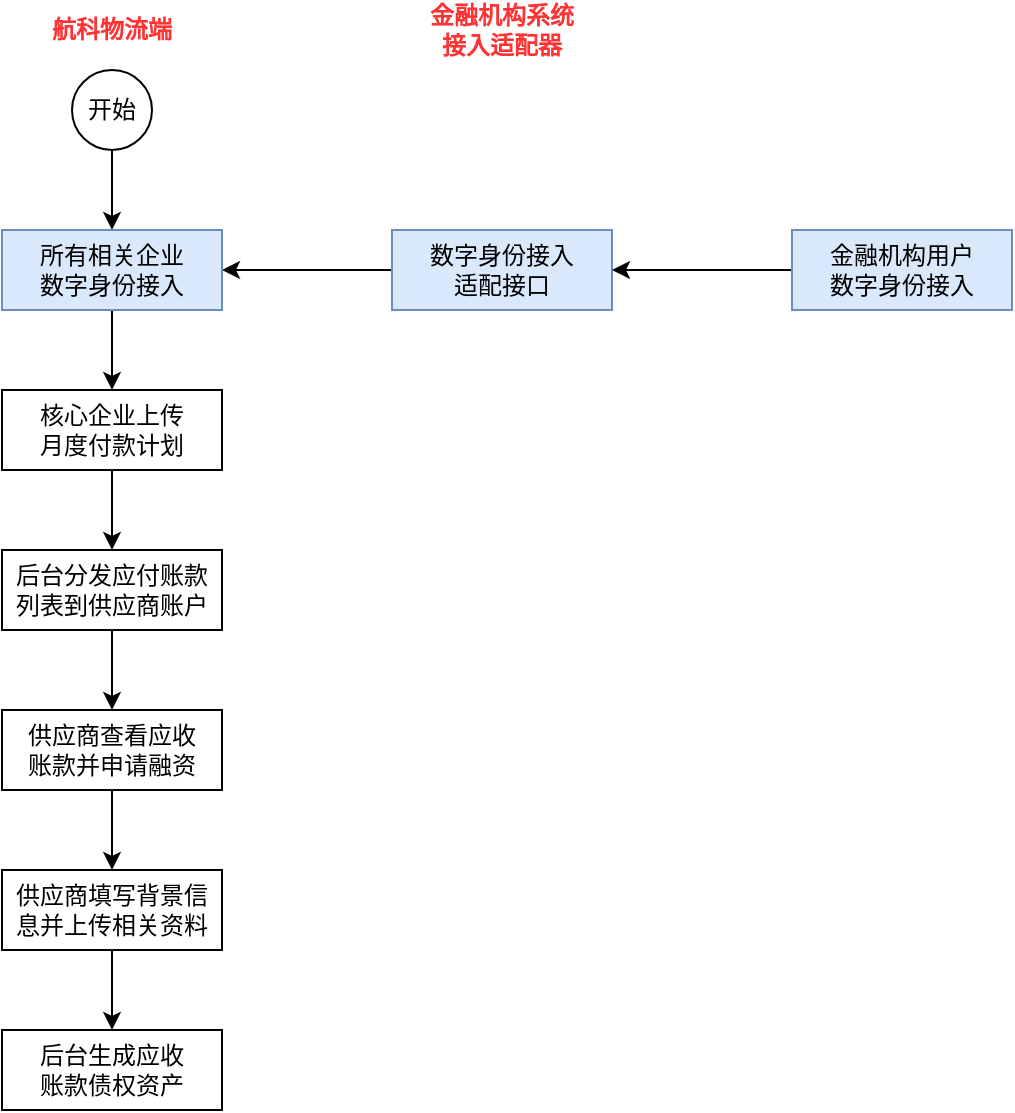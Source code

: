 <mxfile version="13.1.2" type="github">
  <diagram id="YHirjkAFMDylilwBBIxY" name="反向保理流程图">
    <mxGraphModel dx="813" dy="435" grid="1" gridSize="10" guides="1" tooltips="1" connect="1" arrows="1" fold="1" page="1" pageScale="1" pageWidth="827" pageHeight="1169" math="0" shadow="0">
      <root>
        <mxCell id="0" />
        <mxCell id="1" parent="0" />
        <mxCell id="B-ZJvdAAlf7jMu3-mvKu-22" style="edgeStyle=orthogonalEdgeStyle;rounded=0;orthogonalLoop=1;jettySize=auto;html=1;entryX=0.5;entryY=0;entryDx=0;entryDy=0;fontFamily=Helvetica;fontColor=#FF3333;" edge="1" parent="1" source="B-ZJvdAAlf7jMu3-mvKu-1" target="B-ZJvdAAlf7jMu3-mvKu-20">
          <mxGeometry relative="1" as="geometry" />
        </mxCell>
        <mxCell id="B-ZJvdAAlf7jMu3-mvKu-1" value="开始" style="ellipse;whiteSpace=wrap;html=1;aspect=fixed;" vertex="1" parent="1">
          <mxGeometry x="160" y="120" width="40" height="40" as="geometry" />
        </mxCell>
        <mxCell id="B-ZJvdAAlf7jMu3-mvKu-9" style="edgeStyle=orthogonalEdgeStyle;rounded=0;orthogonalLoop=1;jettySize=auto;html=1;entryX=0.5;entryY=0;entryDx=0;entryDy=0;" edge="1" parent="1" source="B-ZJvdAAlf7jMu3-mvKu-3" target="B-ZJvdAAlf7jMu3-mvKu-6">
          <mxGeometry relative="1" as="geometry" />
        </mxCell>
        <mxCell id="B-ZJvdAAlf7jMu3-mvKu-3" value="核心企业上传&lt;br&gt;月度付款计划" style="rounded=0;whiteSpace=wrap;html=1;" vertex="1" parent="1">
          <mxGeometry x="125" y="280" width="110" height="40" as="geometry" />
        </mxCell>
        <mxCell id="B-ZJvdAAlf7jMu3-mvKu-4" style="edgeStyle=orthogonalEdgeStyle;rounded=0;orthogonalLoop=1;jettySize=auto;html=1;exitX=0.5;exitY=1;exitDx=0;exitDy=0;" edge="1" parent="1" source="B-ZJvdAAlf7jMu3-mvKu-3" target="B-ZJvdAAlf7jMu3-mvKu-3">
          <mxGeometry relative="1" as="geometry" />
        </mxCell>
        <mxCell id="B-ZJvdAAlf7jMu3-mvKu-10" style="edgeStyle=orthogonalEdgeStyle;rounded=0;orthogonalLoop=1;jettySize=auto;html=1;" edge="1" parent="1" source="B-ZJvdAAlf7jMu3-mvKu-6" target="B-ZJvdAAlf7jMu3-mvKu-7">
          <mxGeometry relative="1" as="geometry" />
        </mxCell>
        <mxCell id="B-ZJvdAAlf7jMu3-mvKu-6" value="后台分发应付账款&lt;br&gt;列表到供应商账户" style="rounded=0;whiteSpace=wrap;html=1;" vertex="1" parent="1">
          <mxGeometry x="125" y="360" width="110" height="40" as="geometry" />
        </mxCell>
        <mxCell id="B-ZJvdAAlf7jMu3-mvKu-17" style="edgeStyle=orthogonalEdgeStyle;rounded=0;orthogonalLoop=1;jettySize=auto;html=1;entryX=0.5;entryY=0;entryDx=0;entryDy=0;" edge="1" parent="1" source="B-ZJvdAAlf7jMu3-mvKu-7" target="B-ZJvdAAlf7jMu3-mvKu-15">
          <mxGeometry relative="1" as="geometry" />
        </mxCell>
        <mxCell id="B-ZJvdAAlf7jMu3-mvKu-7" value="供应商查看应收&lt;br&gt;账款并申请融资" style="rounded=0;whiteSpace=wrap;html=1;" vertex="1" parent="1">
          <mxGeometry x="125" y="440" width="110" height="40" as="geometry" />
        </mxCell>
        <mxCell id="B-ZJvdAAlf7jMu3-mvKu-14" value="后台生成应收&lt;br&gt;账款债权资产" style="rounded=0;whiteSpace=wrap;html=1;" vertex="1" parent="1">
          <mxGeometry x="125" y="600" width="110" height="40" as="geometry" />
        </mxCell>
        <mxCell id="B-ZJvdAAlf7jMu3-mvKu-18" style="edgeStyle=orthogonalEdgeStyle;rounded=0;orthogonalLoop=1;jettySize=auto;html=1;entryX=0.5;entryY=0;entryDx=0;entryDy=0;" edge="1" parent="1" source="B-ZJvdAAlf7jMu3-mvKu-15" target="B-ZJvdAAlf7jMu3-mvKu-14">
          <mxGeometry relative="1" as="geometry" />
        </mxCell>
        <mxCell id="B-ZJvdAAlf7jMu3-mvKu-15" value="供应商填写背景信&lt;br&gt;息并上传相关资料" style="rounded=0;whiteSpace=wrap;html=1;" vertex="1" parent="1">
          <mxGeometry x="125" y="520" width="110" height="40" as="geometry" />
        </mxCell>
        <mxCell id="B-ZJvdAAlf7jMu3-mvKu-28" style="edgeStyle=orthogonalEdgeStyle;rounded=0;orthogonalLoop=1;jettySize=auto;html=1;entryX=1;entryY=0.5;entryDx=0;entryDy=0;fontFamily=Helvetica;fontColor=#FF3333;" edge="1" parent="1" source="B-ZJvdAAlf7jMu3-mvKu-19" target="B-ZJvdAAlf7jMu3-mvKu-20">
          <mxGeometry relative="1" as="geometry" />
        </mxCell>
        <mxCell id="B-ZJvdAAlf7jMu3-mvKu-19" value="数字身份接入&lt;br&gt;适配接口" style="rounded=0;whiteSpace=wrap;html=1;fillColor=#dae8fc;strokeColor=#6c8ebf;" vertex="1" parent="1">
          <mxGeometry x="320" y="200" width="110" height="40" as="geometry" />
        </mxCell>
        <mxCell id="B-ZJvdAAlf7jMu3-mvKu-24" style="edgeStyle=orthogonalEdgeStyle;rounded=0;orthogonalLoop=1;jettySize=auto;html=1;entryX=0.5;entryY=0;entryDx=0;entryDy=0;fontFamily=Helvetica;fontColor=#FF3333;" edge="1" parent="1" source="B-ZJvdAAlf7jMu3-mvKu-20" target="B-ZJvdAAlf7jMu3-mvKu-3">
          <mxGeometry relative="1" as="geometry" />
        </mxCell>
        <mxCell id="B-ZJvdAAlf7jMu3-mvKu-20" value="所有相关企业&lt;br&gt;数字身份接入" style="rounded=0;whiteSpace=wrap;html=1;fillColor=#dae8fc;strokeColor=#6c8ebf;" vertex="1" parent="1">
          <mxGeometry x="125" y="200" width="110" height="40" as="geometry" />
        </mxCell>
        <mxCell id="B-ZJvdAAlf7jMu3-mvKu-21" value="航科物流端" style="text;html=1;strokeColor=none;fillColor=none;align=center;verticalAlign=middle;whiteSpace=wrap;rounded=0;fontFamily=Helvetica;fontStyle=1;fontColor=#FF3333;" vertex="1" parent="1">
          <mxGeometry x="140" y="90" width="80" height="20" as="geometry" />
        </mxCell>
        <mxCell id="B-ZJvdAAlf7jMu3-mvKu-23" value="金融机构系统接入适配器" style="text;html=1;strokeColor=none;fillColor=none;align=center;verticalAlign=middle;whiteSpace=wrap;rounded=0;fontFamily=Helvetica;fontStyle=1;fontColor=#FF3333;" vertex="1" parent="1">
          <mxGeometry x="335" y="90" width="80" height="20" as="geometry" />
        </mxCell>
        <mxCell id="B-ZJvdAAlf7jMu3-mvKu-27" style="edgeStyle=orthogonalEdgeStyle;rounded=0;orthogonalLoop=1;jettySize=auto;html=1;entryX=1;entryY=0.5;entryDx=0;entryDy=0;fontFamily=Helvetica;fontColor=#FF3333;" edge="1" parent="1" source="B-ZJvdAAlf7jMu3-mvKu-26" target="B-ZJvdAAlf7jMu3-mvKu-19">
          <mxGeometry relative="1" as="geometry" />
        </mxCell>
        <mxCell id="B-ZJvdAAlf7jMu3-mvKu-26" value="金融机构用户&lt;br&gt;数字身份接入" style="rounded=0;whiteSpace=wrap;html=1;fillColor=#dae8fc;strokeColor=#6c8ebf;" vertex="1" parent="1">
          <mxGeometry x="520" y="200" width="110" height="40" as="geometry" />
        </mxCell>
      </root>
    </mxGraphModel>
  </diagram>
</mxfile>
